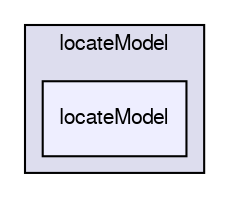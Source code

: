 digraph "/home/cgoniva/CFDEM/CFDEM-x.x-2.1.x/CFDEMcoupling-PUBLIC/src/lagrangian/cfdemParticle/subModels/locateModel/locateModel" {
  compound=true
  node [ fontsize="10", fontname="FreeSans"];
  edge [ labelfontsize="10", labelfontname="FreeSans"];
  subgraph clusterdir_402a710074da1ff85408b8c9d15df30f {
    graph [ bgcolor="#ddddee", pencolor="black", label="locateModel" fontname="FreeSans", fontsize="10", URL="dir_402a710074da1ff85408b8c9d15df30f.html"]
  dir_ff65ff643b4fd565180badfafd1b2d48 [shape=box, label="locateModel", style="filled", fillcolor="#eeeeff", pencolor="black", URL="dir_ff65ff643b4fd565180badfafd1b2d48.html"];
  }
}
